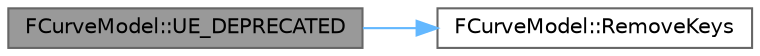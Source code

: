 digraph "FCurveModel::UE_DEPRECATED"
{
 // INTERACTIVE_SVG=YES
 // LATEX_PDF_SIZE
  bgcolor="transparent";
  edge [fontname=Helvetica,fontsize=10,labelfontname=Helvetica,labelfontsize=10];
  node [fontname=Helvetica,fontsize=10,shape=box,height=0.2,width=0.4];
  rankdir="LR";
  Node1 [id="Node000001",label="FCurveModel::UE_DEPRECATED",height=0.2,width=0.4,color="gray40", fillcolor="grey60", style="filled", fontcolor="black",tooltip=" "];
  Node1 -> Node2 [id="edge1_Node000001_Node000002",color="steelblue1",style="solid",tooltip=" "];
  Node2 [id="Node000002",label="FCurveModel::RemoveKeys",height=0.2,width=0.4,color="grey40", fillcolor="white", style="filled",URL="$d1/dd0/classFCurveModel.html#ac91d5bb6f3e03807b380df9efeccc0f6",tooltip="Remove all the keys with the specified key handles from this curve."];
}

